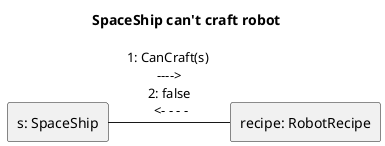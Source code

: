 @startuml
rectangle "s: SpaceShip" as s
rectangle "recipe: RobotRecipe" as recipe

title SpaceShip can't craft robot 

s -right- recipe: 1: CanCraft(s) \n ----> \n 2: false \n <- - - -  


@enduml